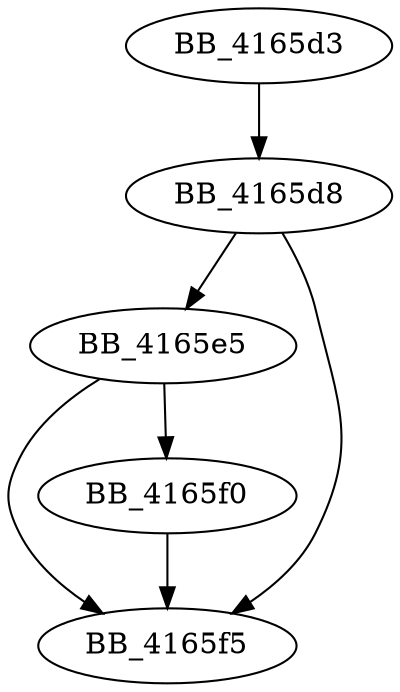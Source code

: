 DiGraph ____mb_cur_max_func{
BB_4165d3->BB_4165d8
BB_4165d8->BB_4165e5
BB_4165d8->BB_4165f5
BB_4165e5->BB_4165f0
BB_4165e5->BB_4165f5
BB_4165f0->BB_4165f5
}

